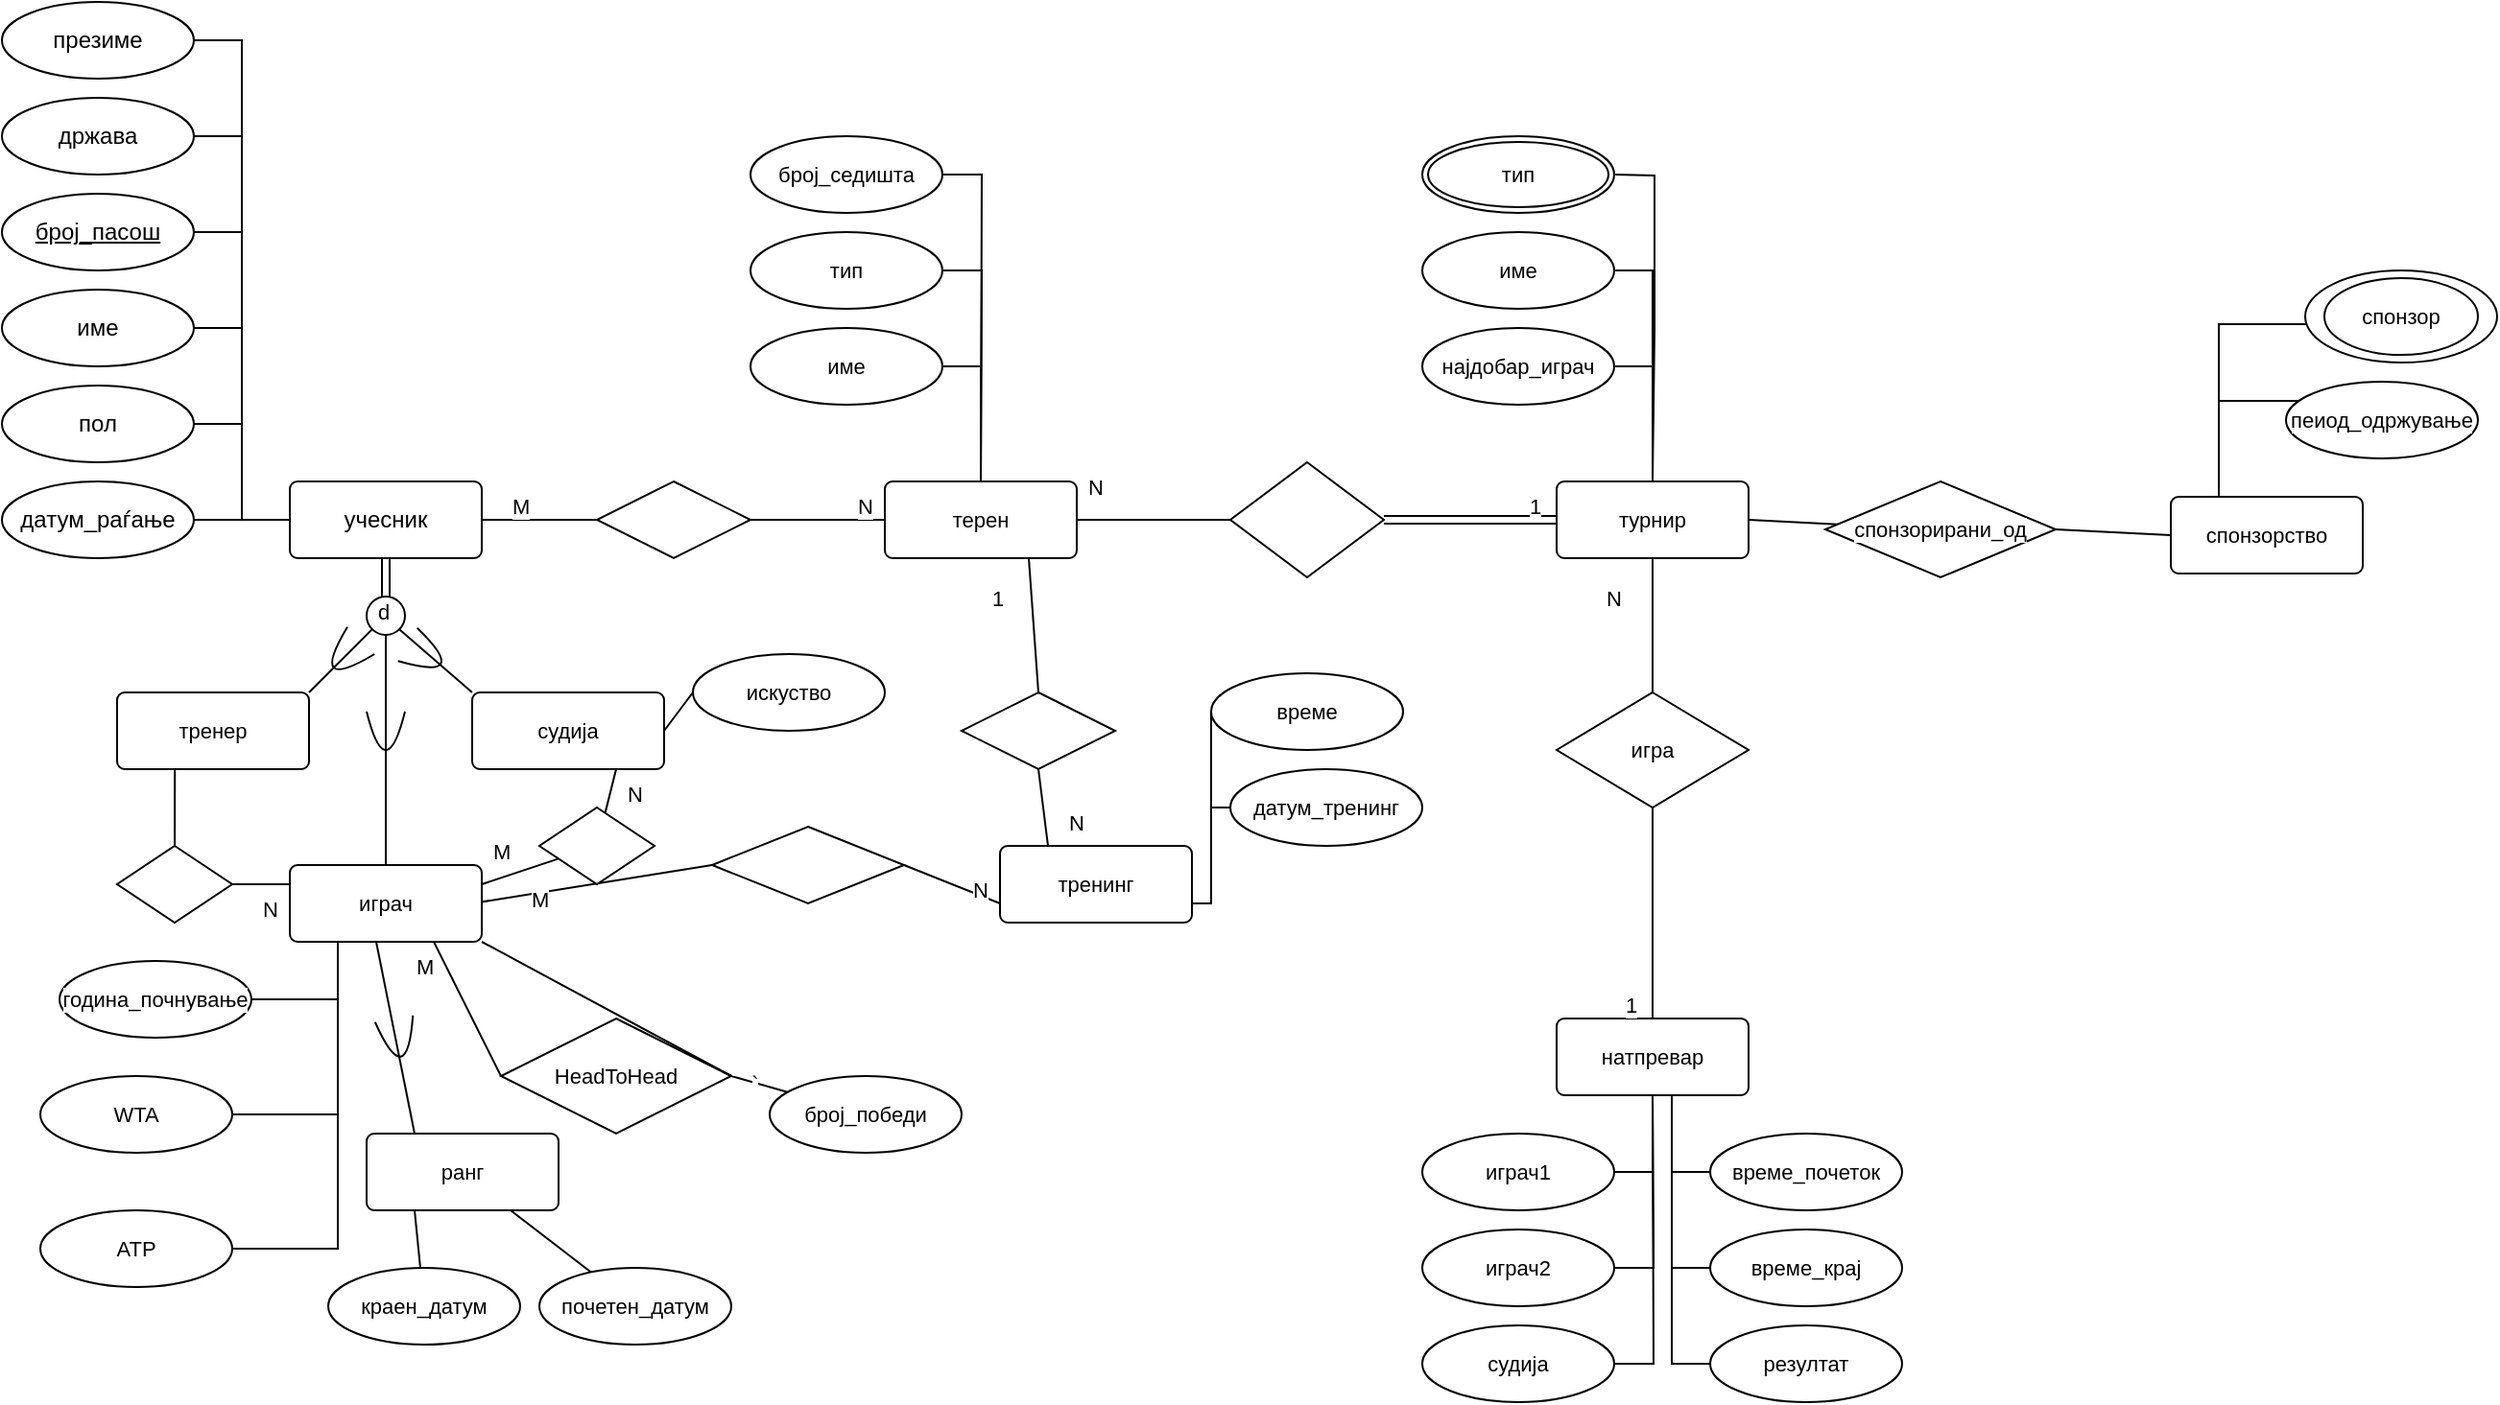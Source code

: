 <mxfile version="24.8.3">
  <diagram name="Page-1" id="fvtzp1mIy2nNZPrrbBfH">
    <mxGraphModel dx="1687" dy="868" grid="1" gridSize="10" guides="1" tooltips="1" connect="1" arrows="1" fold="1" page="1" pageScale="1" pageWidth="850" pageHeight="1100" math="0" shadow="0">
      <root>
        <mxCell id="0" />
        <mxCell id="1" parent="0" />
        <mxCell id="r0w65kHCrZ-hp_Vo5yMv-20" style="edgeStyle=none;shape=link;rounded=0;orthogonalLoop=1;jettySize=auto;html=1;exitX=0.5;exitY=1;exitDx=0;exitDy=0;entryX=0;entryY=0.5;entryDx=0;entryDy=0;strokeColor=default;align=center;verticalAlign=middle;fontFamily=Helvetica;fontSize=11;fontColor=default;labelBackgroundColor=default;endArrow=none;endFill=0;" parent="1" source="r0w65kHCrZ-hp_Vo5yMv-1" target="r0w65kHCrZ-hp_Vo5yMv-17" edge="1">
          <mxGeometry relative="1" as="geometry" />
        </mxCell>
        <mxCell id="r0w65kHCrZ-hp_Vo5yMv-1" value="учесник" style="rounded=1;arcSize=10;whiteSpace=wrap;html=1;align=center;" parent="1" vertex="1">
          <mxGeometry x="330" y="370" width="100" height="40" as="geometry" />
        </mxCell>
        <mxCell id="r0w65kHCrZ-hp_Vo5yMv-11" style="edgeStyle=orthogonalEdgeStyle;shape=connector;rounded=0;orthogonalLoop=1;jettySize=auto;html=1;exitX=1;exitY=0.5;exitDx=0;exitDy=0;entryX=0;entryY=0.5;entryDx=0;entryDy=0;strokeColor=default;align=center;verticalAlign=middle;fontFamily=Helvetica;fontSize=11;fontColor=default;labelBackgroundColor=default;endArrow=none;endFill=0;" parent="1" source="r0w65kHCrZ-hp_Vo5yMv-3" target="r0w65kHCrZ-hp_Vo5yMv-1" edge="1">
          <mxGeometry relative="1" as="geometry" />
        </mxCell>
        <mxCell id="r0w65kHCrZ-hp_Vo5yMv-3" value="име" style="ellipse;whiteSpace=wrap;html=1;align=center;" parent="1" vertex="1">
          <mxGeometry x="180" y="270" width="100" height="40" as="geometry" />
        </mxCell>
        <mxCell id="r0w65kHCrZ-hp_Vo5yMv-14" style="edgeStyle=orthogonalEdgeStyle;shape=connector;rounded=0;orthogonalLoop=1;jettySize=auto;html=1;exitX=1;exitY=0.5;exitDx=0;exitDy=0;entryX=0;entryY=0.5;entryDx=0;entryDy=0;strokeColor=default;align=center;verticalAlign=middle;fontFamily=Helvetica;fontSize=11;fontColor=default;labelBackgroundColor=default;endArrow=none;endFill=0;" parent="1" source="r0w65kHCrZ-hp_Vo5yMv-4" target="r0w65kHCrZ-hp_Vo5yMv-1" edge="1">
          <mxGeometry relative="1" as="geometry" />
        </mxCell>
        <mxCell id="r0w65kHCrZ-hp_Vo5yMv-4" value="презиме&lt;span style=&quot;color: rgba(0, 0, 0, 0); font-family: monospace; font-size: 0px; text-align: start; text-wrap-mode: nowrap;&quot;&gt;%3CmxGraphModel%3E%3Croot%3E%3CmxCell%20id%3D%220%22%2F%3E%3CmxCell%20id%3D%221%22%20parent%3D%220%22%2F%3E%3CmxCell%20id%3D%222%22%20value%3D%22%D0%B8%D0%BC%D0%B5%22%20style%3D%22ellipse%3BwhiteSpace%3Dwrap%3Bhtml%3D1%3Balign%3Dcenter%3B%22%20vertex%3D%221%22%20parent%3D%221%22%3E%3CmxGeometry%20x%3D%22150%22%20y%3D%22250%22%20width%3D%22100%22%20height%3D%2240%22%20as%3D%22geometry%22%2F%3E%3C%2FmxCell%3E%3C%2Froot%3E%3C%2FmxGraphModel%3E&lt;/span&gt;" style="ellipse;whiteSpace=wrap;html=1;align=center;" parent="1" vertex="1">
          <mxGeometry x="180" y="120" width="100" height="40" as="geometry" />
        </mxCell>
        <mxCell id="r0w65kHCrZ-hp_Vo5yMv-10" style="edgeStyle=orthogonalEdgeStyle;rounded=0;orthogonalLoop=1;jettySize=auto;html=1;exitX=1;exitY=0.5;exitDx=0;exitDy=0;entryX=0;entryY=0.5;entryDx=0;entryDy=0;endArrow=none;endFill=0;" parent="1" source="r0w65kHCrZ-hp_Vo5yMv-5" target="r0w65kHCrZ-hp_Vo5yMv-1" edge="1">
          <mxGeometry relative="1" as="geometry" />
        </mxCell>
        <mxCell id="r0w65kHCrZ-hp_Vo5yMv-5" value="пол" style="ellipse;whiteSpace=wrap;html=1;align=center;" parent="1" vertex="1">
          <mxGeometry x="180" y="320" width="100" height="40" as="geometry" />
        </mxCell>
        <mxCell id="r0w65kHCrZ-hp_Vo5yMv-12" style="edgeStyle=orthogonalEdgeStyle;shape=connector;rounded=0;orthogonalLoop=1;jettySize=auto;html=1;exitX=1;exitY=0.5;exitDx=0;exitDy=0;entryX=0;entryY=0.5;entryDx=0;entryDy=0;strokeColor=default;align=center;verticalAlign=middle;fontFamily=Helvetica;fontSize=11;fontColor=default;labelBackgroundColor=default;endArrow=none;endFill=0;" parent="1" source="r0w65kHCrZ-hp_Vo5yMv-6" target="r0w65kHCrZ-hp_Vo5yMv-1" edge="1">
          <mxGeometry relative="1" as="geometry" />
        </mxCell>
        <mxCell id="r0w65kHCrZ-hp_Vo5yMv-6" value="&lt;u&gt;број_пасош&lt;/u&gt;" style="ellipse;whiteSpace=wrap;html=1;align=center;" parent="1" vertex="1">
          <mxGeometry x="180" y="220" width="100" height="40" as="geometry" />
        </mxCell>
        <mxCell id="r0w65kHCrZ-hp_Vo5yMv-13" style="edgeStyle=orthogonalEdgeStyle;shape=connector;rounded=0;orthogonalLoop=1;jettySize=auto;html=1;exitX=1;exitY=0.5;exitDx=0;exitDy=0;entryX=0;entryY=0.5;entryDx=0;entryDy=0;strokeColor=default;align=center;verticalAlign=middle;fontFamily=Helvetica;fontSize=11;fontColor=default;labelBackgroundColor=default;endArrow=none;endFill=0;" parent="1" source="r0w65kHCrZ-hp_Vo5yMv-7" target="r0w65kHCrZ-hp_Vo5yMv-1" edge="1">
          <mxGeometry relative="1" as="geometry" />
        </mxCell>
        <mxCell id="r0w65kHCrZ-hp_Vo5yMv-7" value="држава" style="ellipse;whiteSpace=wrap;html=1;align=center;" parent="1" vertex="1">
          <mxGeometry x="180" y="170" width="100" height="40" as="geometry" />
        </mxCell>
        <mxCell id="r0w65kHCrZ-hp_Vo5yMv-9" style="edgeStyle=orthogonalEdgeStyle;rounded=0;orthogonalLoop=1;jettySize=auto;html=1;exitX=1;exitY=0.5;exitDx=0;exitDy=0;entryX=0;entryY=0.5;entryDx=0;entryDy=0;endArrow=none;endFill=0;" parent="1" source="r0w65kHCrZ-hp_Vo5yMv-8" target="r0w65kHCrZ-hp_Vo5yMv-1" edge="1">
          <mxGeometry relative="1" as="geometry" />
        </mxCell>
        <mxCell id="r0w65kHCrZ-hp_Vo5yMv-8" value="датум_раѓање" style="ellipse;whiteSpace=wrap;html=1;align=center;" parent="1" vertex="1">
          <mxGeometry x="180" y="370" width="100" height="40" as="geometry" />
        </mxCell>
        <mxCell id="r0w65kHCrZ-hp_Vo5yMv-18" style="shape=connector;rounded=0;orthogonalLoop=1;jettySize=auto;html=1;exitX=1;exitY=0;exitDx=0;exitDy=0;entryX=1;entryY=1;entryDx=0;entryDy=0;strokeColor=default;align=center;verticalAlign=middle;fontFamily=Helvetica;fontSize=11;fontColor=default;labelBackgroundColor=default;endArrow=none;endFill=0;" parent="1" source="r0w65kHCrZ-hp_Vo5yMv-15" target="r0w65kHCrZ-hp_Vo5yMv-17" edge="1">
          <mxGeometry relative="1" as="geometry" />
        </mxCell>
        <mxCell id="r0w65kHCrZ-hp_Vo5yMv-15" value="тренер" style="rounded=1;arcSize=10;whiteSpace=wrap;html=1;align=center;fontFamily=Helvetica;fontSize=11;fontColor=default;labelBackgroundColor=default;" parent="1" vertex="1">
          <mxGeometry x="240" y="480" width="100" height="40" as="geometry" />
        </mxCell>
        <mxCell id="r0w65kHCrZ-hp_Vo5yMv-19" style="edgeStyle=none;shape=connector;rounded=0;orthogonalLoop=1;jettySize=auto;html=1;exitX=0;exitY=0;exitDx=0;exitDy=0;entryX=1;entryY=0;entryDx=0;entryDy=0;strokeColor=default;align=center;verticalAlign=middle;fontFamily=Helvetica;fontSize=11;fontColor=default;labelBackgroundColor=default;endArrow=none;endFill=0;" parent="1" source="r0w65kHCrZ-hp_Vo5yMv-16" target="r0w65kHCrZ-hp_Vo5yMv-17" edge="1">
          <mxGeometry relative="1" as="geometry" />
        </mxCell>
        <mxCell id="1Dsk_kUsMpLXRxp4dfUJ-32" style="edgeStyle=none;shape=connector;rounded=0;orthogonalLoop=1;jettySize=auto;html=1;exitX=1;exitY=0.5;exitDx=0;exitDy=0;entryX=0;entryY=0.5;entryDx=0;entryDy=0;strokeColor=default;align=center;verticalAlign=middle;fontFamily=Helvetica;fontSize=11;fontColor=default;labelBackgroundColor=default;endArrow=none;endFill=0;" parent="1" source="r0w65kHCrZ-hp_Vo5yMv-16" target="1Dsk_kUsMpLXRxp4dfUJ-31" edge="1">
          <mxGeometry relative="1" as="geometry" />
        </mxCell>
        <mxCell id="r0w65kHCrZ-hp_Vo5yMv-16" value="судија" style="rounded=1;arcSize=10;whiteSpace=wrap;html=1;align=center;fontFamily=Helvetica;fontSize=11;fontColor=default;labelBackgroundColor=default;" parent="1" vertex="1">
          <mxGeometry x="425" y="480" width="100" height="40" as="geometry" />
        </mxCell>
        <mxCell id="r0w65kHCrZ-hp_Vo5yMv-17" value="" style="ellipse;whiteSpace=wrap;html=1;aspect=fixed;fontFamily=Helvetica;fontSize=11;fontColor=default;labelBackgroundColor=default;direction=south;" parent="1" vertex="1">
          <mxGeometry x="370" y="430" width="20" height="20" as="geometry" />
        </mxCell>
        <mxCell id="r0w65kHCrZ-hp_Vo5yMv-22" value="d" style="text;strokeColor=none;fillColor=none;spacingLeft=4;spacingRight=4;overflow=hidden;rotatable=0;points=[[0,0.5],[1,0.5]];portConstraint=eastwest;fontSize=11;whiteSpace=wrap;html=1;fontFamily=Helvetica;fontColor=default;labelBackgroundColor=default;" parent="1" vertex="1">
          <mxGeometry x="370" y="425" width="40" height="15" as="geometry" />
        </mxCell>
        <mxCell id="r0w65kHCrZ-hp_Vo5yMv-24" style="edgeStyle=none;shape=connector;rounded=0;orthogonalLoop=1;jettySize=auto;html=1;exitX=0.5;exitY=0;exitDx=0;exitDy=0;strokeColor=default;align=center;verticalAlign=middle;fontFamily=Helvetica;fontSize=11;fontColor=default;labelBackgroundColor=default;endArrow=none;endFill=0;entryX=1;entryY=0.5;entryDx=0;entryDy=0;" parent="1" source="r0w65kHCrZ-hp_Vo5yMv-23" target="r0w65kHCrZ-hp_Vo5yMv-17" edge="1">
          <mxGeometry relative="1" as="geometry">
            <mxPoint x="379.966" y="480" as="targetPoint" />
          </mxGeometry>
        </mxCell>
        <mxCell id="1Dsk_kUsMpLXRxp4dfUJ-36" style="edgeStyle=none;shape=connector;rounded=0;orthogonalLoop=1;jettySize=auto;html=1;exitX=0.75;exitY=1;exitDx=0;exitDy=0;entryX=0.25;entryY=0;entryDx=0;entryDy=0;strokeColor=default;align=center;verticalAlign=middle;fontFamily=Helvetica;fontSize=11;fontColor=default;labelBackgroundColor=default;endArrow=none;endFill=0;" parent="1" target="1Dsk_kUsMpLXRxp4dfUJ-35" edge="1">
          <mxGeometry relative="1" as="geometry">
            <mxPoint x="375" y="610" as="sourcePoint" />
            <mxPoint x="395.0" y="700" as="targetPoint" />
          </mxGeometry>
        </mxCell>
        <mxCell id="Wy7H7ClVg2BWD5EIpGxd-31" style="edgeStyle=none;shape=connector;rounded=0;orthogonalLoop=1;jettySize=auto;html=1;exitX=1;exitY=0.5;exitDx=0;exitDy=0;entryX=0;entryY=0.5;entryDx=0;entryDy=0;strokeColor=default;align=center;verticalAlign=middle;fontFamily=Helvetica;fontSize=11;fontColor=default;labelBackgroundColor=default;endArrow=none;endFill=0;" parent="1" target="Wy7H7ClVg2BWD5EIpGxd-30" edge="1">
          <mxGeometry relative="1" as="geometry">
            <mxPoint x="425" y="590" as="sourcePoint" />
            <mxPoint x="545" y="570" as="targetPoint" />
          </mxGeometry>
        </mxCell>
        <mxCell id="r0w65kHCrZ-hp_Vo5yMv-23" value="играч" style="rounded=1;arcSize=10;whiteSpace=wrap;html=1;align=center;fontFamily=Helvetica;fontSize=11;fontColor=default;labelBackgroundColor=default;" parent="1" vertex="1">
          <mxGeometry x="330" y="570" width="100" height="40" as="geometry" />
        </mxCell>
        <mxCell id="1Dsk_kUsMpLXRxp4dfUJ-15" style="edgeStyle=orthogonalEdgeStyle;shape=connector;rounded=0;orthogonalLoop=1;jettySize=auto;html=1;entryX=0.25;entryY=1;entryDx=0;entryDy=0;strokeColor=default;align=center;verticalAlign=middle;fontFamily=Helvetica;fontSize=11;fontColor=default;labelBackgroundColor=default;endArrow=none;endFill=0;" parent="1" source="r0w65kHCrZ-hp_Vo5yMv-25" target="r0w65kHCrZ-hp_Vo5yMv-23" edge="1">
          <mxGeometry relative="1" as="geometry" />
        </mxCell>
        <mxCell id="r0w65kHCrZ-hp_Vo5yMv-25" value="година_почнување" style="ellipse;whiteSpace=wrap;html=1;align=center;fontFamily=Helvetica;fontSize=11;fontColor=default;labelBackgroundColor=default;" parent="1" vertex="1">
          <mxGeometry x="210" y="620" width="100" height="40" as="geometry" />
        </mxCell>
        <mxCell id="r0w65kHCrZ-hp_Vo5yMv-35" value="" style="shape=dataStorage;whiteSpace=wrap;html=1;fixedSize=1;fontFamily=Helvetica;fontSize=11;fontColor=default;labelBackgroundColor=default;rotation=-45;" parent="1" vertex="1">
          <mxGeometry x="350" y="450" width="20" height="20" as="geometry" />
        </mxCell>
        <mxCell id="1Dsk_kUsMpLXRxp4dfUJ-1" value="" style="shape=dataStorage;whiteSpace=wrap;html=1;fixedSize=1;fontFamily=Helvetica;fontSize=11;fontColor=default;labelBackgroundColor=default;rotation=0;direction=north;" parent="1" vertex="1">
          <mxGeometry x="370" y="490" width="20" height="20" as="geometry" />
        </mxCell>
        <mxCell id="1Dsk_kUsMpLXRxp4dfUJ-3" value="" style="shape=dataStorage;whiteSpace=wrap;html=1;fixedSize=1;fontFamily=Helvetica;fontSize=11;fontColor=default;labelBackgroundColor=default;rotation=-150;" parent="1" vertex="1">
          <mxGeometry x="390" y="450" width="20" height="20" as="geometry" />
        </mxCell>
        <mxCell id="1Dsk_kUsMpLXRxp4dfUJ-18" style="edgeStyle=orthogonalEdgeStyle;shape=connector;rounded=0;orthogonalLoop=1;jettySize=auto;html=1;entryX=0.25;entryY=1;entryDx=0;entryDy=0;strokeColor=default;align=center;verticalAlign=middle;fontFamily=Helvetica;fontSize=11;fontColor=default;labelBackgroundColor=default;endArrow=none;endFill=0;" parent="1" source="1Dsk_kUsMpLXRxp4dfUJ-11" target="r0w65kHCrZ-hp_Vo5yMv-23" edge="1">
          <mxGeometry relative="1" as="geometry" />
        </mxCell>
        <mxCell id="1Dsk_kUsMpLXRxp4dfUJ-11" value="WTA" style="ellipse;whiteSpace=wrap;html=1;align=center;fontFamily=Helvetica;fontSize=11;fontColor=default;labelBackgroundColor=default;" parent="1" vertex="1">
          <mxGeometry x="200" y="680" width="100" height="40" as="geometry" />
        </mxCell>
        <mxCell id="1Dsk_kUsMpLXRxp4dfUJ-20" style="edgeStyle=orthogonalEdgeStyle;shape=connector;rounded=0;orthogonalLoop=1;jettySize=auto;html=1;entryX=0.25;entryY=1;entryDx=0;entryDy=0;strokeColor=default;align=center;verticalAlign=middle;fontFamily=Helvetica;fontSize=11;fontColor=default;labelBackgroundColor=default;endArrow=none;endFill=0;" parent="1" source="1Dsk_kUsMpLXRxp4dfUJ-12" target="r0w65kHCrZ-hp_Vo5yMv-23" edge="1">
          <mxGeometry relative="1" as="geometry" />
        </mxCell>
        <mxCell id="1Dsk_kUsMpLXRxp4dfUJ-12" value="ATP" style="ellipse;whiteSpace=wrap;html=1;align=center;fontFamily=Helvetica;fontSize=11;fontColor=default;labelBackgroundColor=default;" parent="1" vertex="1">
          <mxGeometry x="200" y="750" width="100" height="40" as="geometry" />
        </mxCell>
        <mxCell id="1Dsk_kUsMpLXRxp4dfUJ-22" style="shape=connector;rounded=0;orthogonalLoop=1;jettySize=auto;html=1;exitX=1;exitY=0.5;exitDx=0;exitDy=0;entryX=0;entryY=0.25;entryDx=0;entryDy=0;strokeColor=default;align=center;verticalAlign=middle;fontFamily=Helvetica;fontSize=11;fontColor=default;labelBackgroundColor=default;endArrow=none;endFill=0;" parent="1" source="1Dsk_kUsMpLXRxp4dfUJ-21" target="r0w65kHCrZ-hp_Vo5yMv-23" edge="1">
          <mxGeometry relative="1" as="geometry" />
        </mxCell>
        <mxCell id="1Dsk_kUsMpLXRxp4dfUJ-21" value="" style="shape=rhombus;perimeter=rhombusPerimeter;whiteSpace=wrap;html=1;align=center;fontFamily=Helvetica;fontSize=11;fontColor=default;labelBackgroundColor=default;" parent="1" vertex="1">
          <mxGeometry x="240" y="560" width="60" height="40" as="geometry" />
        </mxCell>
        <mxCell id="1Dsk_kUsMpLXRxp4dfUJ-23" style="edgeStyle=none;shape=connector;rounded=0;orthogonalLoop=1;jettySize=auto;html=1;entryX=0.301;entryY=1.004;entryDx=0;entryDy=0;entryPerimeter=0;strokeColor=default;align=center;verticalAlign=middle;fontFamily=Helvetica;fontSize=11;fontColor=default;labelBackgroundColor=default;endArrow=none;endFill=0;" parent="1" source="1Dsk_kUsMpLXRxp4dfUJ-21" target="r0w65kHCrZ-hp_Vo5yMv-15" edge="1">
          <mxGeometry relative="1" as="geometry" />
        </mxCell>
        <mxCell id="1Dsk_kUsMpLXRxp4dfUJ-25" style="edgeStyle=none;shape=connector;rounded=0;orthogonalLoop=1;jettySize=auto;html=1;entryX=1;entryY=0.25;entryDx=0;entryDy=0;strokeColor=default;align=center;verticalAlign=middle;fontFamily=Helvetica;fontSize=11;fontColor=default;labelBackgroundColor=default;endArrow=none;endFill=0;" parent="1" source="1Dsk_kUsMpLXRxp4dfUJ-24" target="r0w65kHCrZ-hp_Vo5yMv-23" edge="1">
          <mxGeometry relative="1" as="geometry" />
        </mxCell>
        <mxCell id="1Dsk_kUsMpLXRxp4dfUJ-26" style="edgeStyle=none;shape=connector;rounded=0;orthogonalLoop=1;jettySize=auto;html=1;entryX=0.75;entryY=1;entryDx=0;entryDy=0;strokeColor=default;align=center;verticalAlign=middle;fontFamily=Helvetica;fontSize=11;fontColor=default;labelBackgroundColor=default;endArrow=none;endFill=0;" parent="1" source="1Dsk_kUsMpLXRxp4dfUJ-24" target="r0w65kHCrZ-hp_Vo5yMv-16" edge="1">
          <mxGeometry relative="1" as="geometry" />
        </mxCell>
        <mxCell id="1Dsk_kUsMpLXRxp4dfUJ-24" value="" style="shape=rhombus;perimeter=rhombusPerimeter;whiteSpace=wrap;html=1;align=center;fontFamily=Helvetica;fontSize=11;fontColor=default;labelBackgroundColor=default;" parent="1" vertex="1">
          <mxGeometry x="460" y="540" width="60" height="40" as="geometry" />
        </mxCell>
        <mxCell id="1Dsk_kUsMpLXRxp4dfUJ-28" value="N" style="text;strokeColor=none;fillColor=none;spacingLeft=4;spacingRight=4;overflow=hidden;rotatable=0;points=[[0,0.5],[1,0.5]];portConstraint=eastwest;fontSize=11;whiteSpace=wrap;html=1;fontFamily=Helvetica;fontColor=default;labelBackgroundColor=default;" parent="1" vertex="1">
          <mxGeometry x="500" y="520" width="40" height="30" as="geometry" />
        </mxCell>
        <mxCell id="1Dsk_kUsMpLXRxp4dfUJ-29" value="М" style="text;strokeColor=none;fillColor=none;spacingLeft=4;spacingRight=4;overflow=hidden;rotatable=0;points=[[0,0.5],[1,0.5]];portConstraint=eastwest;fontSize=11;whiteSpace=wrap;html=1;fontFamily=Helvetica;fontColor=default;labelBackgroundColor=default;" parent="1" vertex="1">
          <mxGeometry x="430" y="550" width="40" height="30" as="geometry" />
        </mxCell>
        <mxCell id="1Dsk_kUsMpLXRxp4dfUJ-30" value="N" style="text;strokeColor=none;fillColor=none;spacingLeft=4;spacingRight=4;overflow=hidden;rotatable=0;points=[[0,0.5],[1,0.5]];portConstraint=eastwest;fontSize=11;whiteSpace=wrap;html=1;fontFamily=Helvetica;fontColor=default;labelBackgroundColor=default;" parent="1" vertex="1">
          <mxGeometry x="310" y="580" width="40" height="30" as="geometry" />
        </mxCell>
        <mxCell id="1Dsk_kUsMpLXRxp4dfUJ-31" value="искуство" style="ellipse;whiteSpace=wrap;html=1;align=center;fontFamily=Helvetica;fontSize=11;fontColor=default;labelBackgroundColor=default;" parent="1" vertex="1">
          <mxGeometry x="540" y="460" width="100" height="40" as="geometry" />
        </mxCell>
        <mxCell id="1Dsk_kUsMpLXRxp4dfUJ-35" value="ранг" style="rounded=1;arcSize=10;whiteSpace=wrap;html=1;align=center;fontFamily=Helvetica;fontSize=11;fontColor=default;labelBackgroundColor=default;" parent="1" vertex="1">
          <mxGeometry x="370" y="710" width="100" height="40" as="geometry" />
        </mxCell>
        <mxCell id="1Dsk_kUsMpLXRxp4dfUJ-37" value="" style="shape=dataStorage;whiteSpace=wrap;html=1;fixedSize=1;fontFamily=Helvetica;fontSize=11;fontColor=default;labelBackgroundColor=default;rotation=260;" parent="1" vertex="1">
          <mxGeometry x="376" y="650" width="20" height="20" as="geometry" />
        </mxCell>
        <mxCell id="1Dsk_kUsMpLXRxp4dfUJ-42" style="edgeStyle=none;shape=connector;rounded=0;orthogonalLoop=1;jettySize=auto;html=1;entryX=0.75;entryY=1;entryDx=0;entryDy=0;strokeColor=default;align=center;verticalAlign=middle;fontFamily=Helvetica;fontSize=11;fontColor=default;labelBackgroundColor=default;endArrow=none;endFill=0;" parent="1" source="1Dsk_kUsMpLXRxp4dfUJ-39" target="1Dsk_kUsMpLXRxp4dfUJ-35" edge="1">
          <mxGeometry relative="1" as="geometry" />
        </mxCell>
        <mxCell id="1Dsk_kUsMpLXRxp4dfUJ-39" value="почетен_датум" style="ellipse;whiteSpace=wrap;html=1;align=center;fontFamily=Helvetica;fontSize=11;fontColor=default;labelBackgroundColor=default;" parent="1" vertex="1">
          <mxGeometry x="460" y="780" width="100" height="40" as="geometry" />
        </mxCell>
        <mxCell id="1Dsk_kUsMpLXRxp4dfUJ-41" style="edgeStyle=none;shape=connector;rounded=0;orthogonalLoop=1;jettySize=auto;html=1;entryX=0.25;entryY=1;entryDx=0;entryDy=0;strokeColor=default;align=center;verticalAlign=middle;fontFamily=Helvetica;fontSize=11;fontColor=default;labelBackgroundColor=default;endArrow=none;endFill=0;" parent="1" source="1Dsk_kUsMpLXRxp4dfUJ-40" target="1Dsk_kUsMpLXRxp4dfUJ-35" edge="1">
          <mxGeometry relative="1" as="geometry" />
        </mxCell>
        <mxCell id="1Dsk_kUsMpLXRxp4dfUJ-40" value="краен_датум" style="ellipse;whiteSpace=wrap;html=1;align=center;fontFamily=Helvetica;fontSize=11;fontColor=default;labelBackgroundColor=default;" parent="1" vertex="1">
          <mxGeometry x="350" y="780" width="100" height="40" as="geometry" />
        </mxCell>
        <mxCell id="1Dsk_kUsMpLXRxp4dfUJ-43" value="турнир" style="rounded=1;arcSize=10;whiteSpace=wrap;html=1;align=center;fontFamily=Helvetica;fontSize=11;fontColor=default;labelBackgroundColor=default;direction=west;" parent="1" vertex="1">
          <mxGeometry x="990" y="370" width="100" height="40" as="geometry" />
        </mxCell>
        <mxCell id="Wy7H7ClVg2BWD5EIpGxd-15" style="edgeStyle=orthogonalEdgeStyle;shape=connector;rounded=0;orthogonalLoop=1;jettySize=auto;html=1;entryX=0.5;entryY=1;entryDx=0;entryDy=0;strokeColor=default;align=center;verticalAlign=middle;fontFamily=Helvetica;fontSize=11;fontColor=default;labelBackgroundColor=default;endArrow=none;endFill=0;" parent="1" source="1Dsk_kUsMpLXRxp4dfUJ-44" target="1Dsk_kUsMpLXRxp4dfUJ-43" edge="1">
          <mxGeometry relative="1" as="geometry">
            <Array as="points">
              <mxPoint x="1040" y="260" />
            </Array>
          </mxGeometry>
        </mxCell>
        <mxCell id="1Dsk_kUsMpLXRxp4dfUJ-44" value="име" style="ellipse;whiteSpace=wrap;html=1;align=center;fontFamily=Helvetica;fontSize=11;fontColor=default;labelBackgroundColor=default;" parent="1" vertex="1">
          <mxGeometry x="920" y="240" width="100" height="40" as="geometry" />
        </mxCell>
        <mxCell id="1Dsk_kUsMpLXRxp4dfUJ-65" style="edgeStyle=orthogonalEdgeStyle;shape=connector;rounded=0;orthogonalLoop=1;jettySize=auto;html=1;strokeColor=default;align=center;verticalAlign=middle;fontFamily=Helvetica;fontSize=11;fontColor=default;labelBackgroundColor=default;endArrow=none;endFill=0;" parent="1" edge="1">
          <mxGeometry relative="1" as="geometry">
            <mxPoint x="1040" y="370" as="targetPoint" />
            <mxPoint x="1020" y="210" as="sourcePoint" />
          </mxGeometry>
        </mxCell>
        <mxCell id="Wy7H7ClVg2BWD5EIpGxd-14" style="edgeStyle=orthogonalEdgeStyle;shape=connector;rounded=0;orthogonalLoop=1;jettySize=auto;html=1;entryX=0.5;entryY=1;entryDx=0;entryDy=0;strokeColor=default;align=center;verticalAlign=middle;fontFamily=Helvetica;fontSize=11;fontColor=default;labelBackgroundColor=default;endArrow=none;endFill=0;" parent="1" source="1Dsk_kUsMpLXRxp4dfUJ-46" target="1Dsk_kUsMpLXRxp4dfUJ-43" edge="1">
          <mxGeometry relative="1" as="geometry">
            <Array as="points">
              <mxPoint x="1040" y="310" />
            </Array>
          </mxGeometry>
        </mxCell>
        <mxCell id="1Dsk_kUsMpLXRxp4dfUJ-46" value="најдобар_играч" style="ellipse;whiteSpace=wrap;html=1;align=center;fontFamily=Helvetica;fontSize=11;fontColor=default;labelBackgroundColor=default;" parent="1" vertex="1">
          <mxGeometry x="920" y="290" width="100" height="40" as="geometry" />
        </mxCell>
        <mxCell id="Wy7H7ClVg2BWD5EIpGxd-36" style="edgeStyle=none;shape=connector;rounded=0;orthogonalLoop=1;jettySize=auto;html=1;exitX=0.75;exitY=1;exitDx=0;exitDy=0;entryX=0.5;entryY=0;entryDx=0;entryDy=0;strokeColor=default;align=center;verticalAlign=middle;fontFamily=Helvetica;fontSize=11;fontColor=default;labelBackgroundColor=default;endArrow=none;endFill=0;" parent="1" source="1Dsk_kUsMpLXRxp4dfUJ-50" target="Wy7H7ClVg2BWD5EIpGxd-35" edge="1">
          <mxGeometry relative="1" as="geometry" />
        </mxCell>
        <mxCell id="1Dsk_kUsMpLXRxp4dfUJ-50" value="терен" style="rounded=1;arcSize=10;whiteSpace=wrap;html=1;align=center;fontFamily=Helvetica;fontSize=11;fontColor=default;labelBackgroundColor=default;" parent="1" vertex="1">
          <mxGeometry x="640" y="370" width="100" height="40" as="geometry" />
        </mxCell>
        <mxCell id="1Dsk_kUsMpLXRxp4dfUJ-55" style="edgeStyle=orthogonalEdgeStyle;shape=connector;rounded=0;orthogonalLoop=1;jettySize=auto;html=1;exitX=1;exitY=0.5;exitDx=0;exitDy=0;entryX=0.5;entryY=0;entryDx=0;entryDy=0;strokeColor=default;align=center;verticalAlign=middle;fontFamily=Helvetica;fontSize=11;fontColor=default;labelBackgroundColor=default;endArrow=none;endFill=0;" parent="1" source="1Dsk_kUsMpLXRxp4dfUJ-51" target="1Dsk_kUsMpLXRxp4dfUJ-50" edge="1">
          <mxGeometry relative="1" as="geometry" />
        </mxCell>
        <mxCell id="1Dsk_kUsMpLXRxp4dfUJ-51" value="име" style="ellipse;whiteSpace=wrap;html=1;align=center;fontFamily=Helvetica;fontSize=11;fontColor=default;labelBackgroundColor=default;" parent="1" vertex="1">
          <mxGeometry x="570" y="290" width="100" height="40" as="geometry" />
        </mxCell>
        <mxCell id="1Dsk_kUsMpLXRxp4dfUJ-56" style="edgeStyle=orthogonalEdgeStyle;shape=connector;rounded=0;orthogonalLoop=1;jettySize=auto;html=1;exitX=1;exitY=0.5;exitDx=0;exitDy=0;strokeColor=default;align=center;verticalAlign=middle;fontFamily=Helvetica;fontSize=11;fontColor=default;labelBackgroundColor=default;endArrow=none;endFill=0;" parent="1" source="1Dsk_kUsMpLXRxp4dfUJ-52" edge="1">
          <mxGeometry relative="1" as="geometry">
            <mxPoint x="690" y="370" as="targetPoint" />
          </mxGeometry>
        </mxCell>
        <mxCell id="1Dsk_kUsMpLXRxp4dfUJ-52" value="тип" style="ellipse;whiteSpace=wrap;html=1;align=center;fontFamily=Helvetica;fontSize=11;fontColor=default;labelBackgroundColor=default;" parent="1" vertex="1">
          <mxGeometry x="570" y="240" width="100" height="40" as="geometry" />
        </mxCell>
        <mxCell id="1Dsk_kUsMpLXRxp4dfUJ-57" style="edgeStyle=orthogonalEdgeStyle;shape=connector;rounded=0;orthogonalLoop=1;jettySize=auto;html=1;exitX=1;exitY=0.5;exitDx=0;exitDy=0;strokeColor=default;align=center;verticalAlign=middle;fontFamily=Helvetica;fontSize=11;fontColor=default;labelBackgroundColor=default;endArrow=none;endFill=0;" parent="1" source="1Dsk_kUsMpLXRxp4dfUJ-53" edge="1">
          <mxGeometry relative="1" as="geometry">
            <mxPoint x="690" y="370" as="targetPoint" />
          </mxGeometry>
        </mxCell>
        <mxCell id="1Dsk_kUsMpLXRxp4dfUJ-53" value="број_седишта" style="ellipse;whiteSpace=wrap;html=1;align=center;fontFamily=Helvetica;fontSize=11;fontColor=default;labelBackgroundColor=default;" parent="1" vertex="1">
          <mxGeometry x="570" y="190" width="100" height="40" as="geometry" />
        </mxCell>
        <mxCell id="1Dsk_kUsMpLXRxp4dfUJ-67" style="edgeStyle=orthogonalEdgeStyle;shape=link;rounded=0;orthogonalLoop=1;jettySize=auto;html=1;exitX=1;exitY=0.5;exitDx=0;exitDy=0;entryX=1;entryY=0.5;entryDx=0;entryDy=0;strokeColor=default;align=center;verticalAlign=middle;fontFamily=Helvetica;fontSize=11;fontColor=default;labelBackgroundColor=default;endArrow=none;endFill=0;" parent="1" source="1Dsk_kUsMpLXRxp4dfUJ-66" target="1Dsk_kUsMpLXRxp4dfUJ-43" edge="1">
          <mxGeometry relative="1" as="geometry" />
        </mxCell>
        <mxCell id="1Dsk_kUsMpLXRxp4dfUJ-68" style="edgeStyle=orthogonalEdgeStyle;shape=connector;rounded=0;orthogonalLoop=1;jettySize=auto;html=1;exitX=0;exitY=0.5;exitDx=0;exitDy=0;entryX=1;entryY=0.5;entryDx=0;entryDy=0;strokeColor=default;align=center;verticalAlign=middle;fontFamily=Helvetica;fontSize=11;fontColor=default;labelBackgroundColor=default;endArrow=none;endFill=0;" parent="1" source="1Dsk_kUsMpLXRxp4dfUJ-66" target="1Dsk_kUsMpLXRxp4dfUJ-50" edge="1">
          <mxGeometry relative="1" as="geometry" />
        </mxCell>
        <mxCell id="1Dsk_kUsMpLXRxp4dfUJ-66" value="" style="shape=rhombus;perimeter=rhombusPerimeter;whiteSpace=wrap;html=1;align=center;fontFamily=Helvetica;fontSize=11;fontColor=default;labelBackgroundColor=default;" parent="1" vertex="1">
          <mxGeometry x="820" y="360" width="80" height="60" as="geometry" />
        </mxCell>
        <mxCell id="1Dsk_kUsMpLXRxp4dfUJ-69" value="1" style="text;strokeColor=none;fillColor=none;spacingLeft=4;spacingRight=4;overflow=hidden;rotatable=0;points=[[0,0.5],[1,0.5]];portConstraint=eastwest;fontSize=11;whiteSpace=wrap;html=1;fontFamily=Helvetica;fontColor=default;labelBackgroundColor=default;" parent="1" vertex="1">
          <mxGeometry x="970" y="370" width="40" height="30" as="geometry" />
        </mxCell>
        <mxCell id="1Dsk_kUsMpLXRxp4dfUJ-70" value="N" style="text;strokeColor=none;fillColor=none;spacingLeft=4;spacingRight=4;overflow=hidden;rotatable=0;points=[[0,0.5],[1,0.5]];portConstraint=eastwest;fontSize=11;whiteSpace=wrap;html=1;fontFamily=Helvetica;fontColor=default;labelBackgroundColor=default;" parent="1" vertex="1">
          <mxGeometry x="740" y="360" width="40" height="30" as="geometry" />
        </mxCell>
        <mxCell id="1Dsk_kUsMpLXRxp4dfUJ-71" value="натпревар" style="rounded=1;arcSize=10;whiteSpace=wrap;html=1;align=center;fontFamily=Helvetica;fontSize=11;fontColor=default;labelBackgroundColor=default;" parent="1" vertex="1">
          <mxGeometry x="990" y="650" width="100" height="40" as="geometry" />
        </mxCell>
        <mxCell id="1Dsk_kUsMpLXRxp4dfUJ-81" style="edgeStyle=orthogonalEdgeStyle;shape=connector;rounded=0;orthogonalLoop=1;jettySize=auto;html=1;exitX=1;exitY=0.5;exitDx=0;exitDy=0;entryX=0.5;entryY=1;entryDx=0;entryDy=0;strokeColor=default;align=center;verticalAlign=middle;fontFamily=Helvetica;fontSize=11;fontColor=default;labelBackgroundColor=default;endArrow=none;endFill=0;" parent="1" source="1Dsk_kUsMpLXRxp4dfUJ-72" target="1Dsk_kUsMpLXRxp4dfUJ-71" edge="1">
          <mxGeometry relative="1" as="geometry" />
        </mxCell>
        <mxCell id="1Dsk_kUsMpLXRxp4dfUJ-72" value="играч1" style="ellipse;whiteSpace=wrap;html=1;align=center;fontFamily=Helvetica;fontSize=11;fontColor=default;labelBackgroundColor=default;" parent="1" vertex="1">
          <mxGeometry x="920" y="710" width="100" height="40" as="geometry" />
        </mxCell>
        <mxCell id="1Dsk_kUsMpLXRxp4dfUJ-82" style="edgeStyle=orthogonalEdgeStyle;shape=connector;rounded=0;orthogonalLoop=1;jettySize=auto;html=1;strokeColor=default;align=center;verticalAlign=middle;fontFamily=Helvetica;fontSize=11;fontColor=default;labelBackgroundColor=default;endArrow=none;endFill=0;" parent="1" source="1Dsk_kUsMpLXRxp4dfUJ-74" edge="1">
          <mxGeometry relative="1" as="geometry">
            <mxPoint x="1040" y="690" as="targetPoint" />
          </mxGeometry>
        </mxCell>
        <mxCell id="1Dsk_kUsMpLXRxp4dfUJ-74" value="играч2" style="ellipse;whiteSpace=wrap;html=1;align=center;fontFamily=Helvetica;fontSize=11;fontColor=default;labelBackgroundColor=default;" parent="1" vertex="1">
          <mxGeometry x="920" y="760" width="100" height="40" as="geometry" />
        </mxCell>
        <mxCell id="1Dsk_kUsMpLXRxp4dfUJ-83" style="edgeStyle=orthogonalEdgeStyle;shape=connector;rounded=0;orthogonalLoop=1;jettySize=auto;html=1;strokeColor=default;align=center;verticalAlign=middle;fontFamily=Helvetica;fontSize=11;fontColor=default;labelBackgroundColor=default;endArrow=none;endFill=0;" parent="1" source="1Dsk_kUsMpLXRxp4dfUJ-75" edge="1">
          <mxGeometry relative="1" as="geometry">
            <mxPoint x="1040" y="690" as="targetPoint" />
          </mxGeometry>
        </mxCell>
        <mxCell id="1Dsk_kUsMpLXRxp4dfUJ-75" value="судија" style="ellipse;whiteSpace=wrap;html=1;align=center;fontFamily=Helvetica;fontSize=11;fontColor=default;labelBackgroundColor=default;" parent="1" vertex="1">
          <mxGeometry x="920" y="810" width="100" height="40" as="geometry" />
        </mxCell>
        <mxCell id="1Dsk_kUsMpLXRxp4dfUJ-80" style="edgeStyle=orthogonalEdgeStyle;shape=connector;rounded=0;orthogonalLoop=1;jettySize=auto;html=1;strokeColor=default;align=center;verticalAlign=middle;fontFamily=Helvetica;fontSize=11;fontColor=default;labelBackgroundColor=default;endArrow=none;endFill=0;" parent="1" source="1Dsk_kUsMpLXRxp4dfUJ-76" edge="1">
          <mxGeometry relative="1" as="geometry">
            <mxPoint x="1050" y="700" as="targetPoint" />
          </mxGeometry>
        </mxCell>
        <mxCell id="1Dsk_kUsMpLXRxp4dfUJ-76" value="време_почеток" style="ellipse;whiteSpace=wrap;html=1;align=center;fontFamily=Helvetica;fontSize=11;fontColor=default;labelBackgroundColor=default;" parent="1" vertex="1">
          <mxGeometry x="1070" y="710" width="100" height="40" as="geometry" />
        </mxCell>
        <mxCell id="1Dsk_kUsMpLXRxp4dfUJ-84" style="edgeStyle=orthogonalEdgeStyle;shape=connector;rounded=0;orthogonalLoop=1;jettySize=auto;html=1;strokeColor=default;align=center;verticalAlign=middle;fontFamily=Helvetica;fontSize=11;fontColor=default;labelBackgroundColor=default;endArrow=none;endFill=0;" parent="1" source="1Dsk_kUsMpLXRxp4dfUJ-77" edge="1">
          <mxGeometry relative="1" as="geometry">
            <mxPoint x="1050" y="690" as="targetPoint" />
          </mxGeometry>
        </mxCell>
        <mxCell id="1Dsk_kUsMpLXRxp4dfUJ-77" value="време_крај" style="ellipse;whiteSpace=wrap;html=1;align=center;fontFamily=Helvetica;fontSize=11;fontColor=default;labelBackgroundColor=default;" parent="1" vertex="1">
          <mxGeometry x="1070" y="760" width="100" height="40" as="geometry" />
        </mxCell>
        <mxCell id="1Dsk_kUsMpLXRxp4dfUJ-85" style="edgeStyle=orthogonalEdgeStyle;shape=connector;rounded=0;orthogonalLoop=1;jettySize=auto;html=1;strokeColor=default;align=center;verticalAlign=middle;fontFamily=Helvetica;fontSize=11;fontColor=default;labelBackgroundColor=default;endArrow=none;endFill=0;" parent="1" source="1Dsk_kUsMpLXRxp4dfUJ-78" edge="1">
          <mxGeometry relative="1" as="geometry">
            <mxPoint x="1050" y="690" as="targetPoint" />
          </mxGeometry>
        </mxCell>
        <mxCell id="1Dsk_kUsMpLXRxp4dfUJ-78" value="резултат" style="ellipse;whiteSpace=wrap;html=1;align=center;fontFamily=Helvetica;fontSize=11;fontColor=default;labelBackgroundColor=default;" parent="1" vertex="1">
          <mxGeometry x="1070" y="810" width="100" height="40" as="geometry" />
        </mxCell>
        <mxCell id="1Dsk_kUsMpLXRxp4dfUJ-90" style="edgeStyle=none;shape=connector;rounded=0;orthogonalLoop=1;jettySize=auto;html=1;exitX=0.5;exitY=0;exitDx=0;exitDy=0;entryX=0.5;entryY=0;entryDx=0;entryDy=0;strokeColor=default;align=center;verticalAlign=middle;fontFamily=Helvetica;fontSize=11;fontColor=default;labelBackgroundColor=default;endArrow=none;endFill=0;" parent="1" source="1Dsk_kUsMpLXRxp4dfUJ-89" target="1Dsk_kUsMpLXRxp4dfUJ-43" edge="1">
          <mxGeometry relative="1" as="geometry" />
        </mxCell>
        <mxCell id="1Dsk_kUsMpLXRxp4dfUJ-92" style="edgeStyle=none;shape=connector;rounded=0;orthogonalLoop=1;jettySize=auto;html=1;exitX=0.5;exitY=1;exitDx=0;exitDy=0;entryX=0.5;entryY=0;entryDx=0;entryDy=0;strokeColor=default;align=center;verticalAlign=middle;fontFamily=Helvetica;fontSize=11;fontColor=default;labelBackgroundColor=default;endArrow=none;endFill=0;" parent="1" source="1Dsk_kUsMpLXRxp4dfUJ-89" target="1Dsk_kUsMpLXRxp4dfUJ-71" edge="1">
          <mxGeometry relative="1" as="geometry">
            <mxPoint x="1040" y="610" as="sourcePoint" />
          </mxGeometry>
        </mxCell>
        <mxCell id="1Dsk_kUsMpLXRxp4dfUJ-89" value="игра" style="shape=rhombus;perimeter=rhombusPerimeter;whiteSpace=wrap;html=1;align=center;fontFamily=Helvetica;fontSize=11;fontColor=default;labelBackgroundColor=default;" parent="1" vertex="1">
          <mxGeometry x="990" y="480" width="100" height="60" as="geometry" />
        </mxCell>
        <mxCell id="1Dsk_kUsMpLXRxp4dfUJ-93" value="1" style="text;strokeColor=none;fillColor=none;spacingLeft=4;spacingRight=4;overflow=hidden;rotatable=0;points=[[0,0.5],[1,0.5]];portConstraint=eastwest;fontSize=11;whiteSpace=wrap;html=1;fontFamily=Helvetica;fontColor=default;labelBackgroundColor=default;" parent="1" vertex="1">
          <mxGeometry x="1020" y="630" width="40" height="30" as="geometry" />
        </mxCell>
        <mxCell id="1Dsk_kUsMpLXRxp4dfUJ-94" value="N" style="text;strokeColor=none;fillColor=none;spacingLeft=4;spacingRight=4;overflow=hidden;rotatable=0;points=[[0,0.5],[1,0.5]];portConstraint=eastwest;fontSize=11;whiteSpace=wrap;html=1;fontFamily=Helvetica;fontColor=default;labelBackgroundColor=default;" parent="1" vertex="1">
          <mxGeometry x="1010" y="418" width="40" height="30" as="geometry" />
        </mxCell>
        <mxCell id="Wy7H7ClVg2BWD5EIpGxd-2" style="rounded=0;orthogonalLoop=1;jettySize=auto;html=1;endArrow=none;endFill=0;" parent="1" source="Wy7H7ClVg2BWD5EIpGxd-1" target="1Dsk_kUsMpLXRxp4dfUJ-50" edge="1">
          <mxGeometry relative="1" as="geometry" />
        </mxCell>
        <mxCell id="Wy7H7ClVg2BWD5EIpGxd-3" style="rounded=0;orthogonalLoop=1;jettySize=auto;html=1;endArrow=none;endFill=0;" parent="1" source="Wy7H7ClVg2BWD5EIpGxd-1" target="r0w65kHCrZ-hp_Vo5yMv-1" edge="1">
          <mxGeometry relative="1" as="geometry" />
        </mxCell>
        <mxCell id="Wy7H7ClVg2BWD5EIpGxd-1" value="" style="shape=rhombus;perimeter=rhombusPerimeter;whiteSpace=wrap;html=1;align=center;" parent="1" vertex="1">
          <mxGeometry x="490" y="370" width="80" height="40" as="geometry" />
        </mxCell>
        <mxCell id="Wy7H7ClVg2BWD5EIpGxd-4" value="N" style="text;strokeColor=none;fillColor=none;spacingLeft=4;spacingRight=4;overflow=hidden;rotatable=0;points=[[0,0.5],[1,0.5]];portConstraint=eastwest;fontSize=11;whiteSpace=wrap;html=1;fontFamily=Helvetica;fontColor=default;labelBackgroundColor=default;" parent="1" vertex="1">
          <mxGeometry x="620" y="370" width="40" height="30" as="geometry" />
        </mxCell>
        <mxCell id="Wy7H7ClVg2BWD5EIpGxd-5" value="M" style="text;strokeColor=none;fillColor=none;spacingLeft=4;spacingRight=4;overflow=hidden;rotatable=0;points=[[0,0.5],[1,0.5]];portConstraint=eastwest;fontSize=11;whiteSpace=wrap;html=1;fontFamily=Helvetica;fontColor=default;labelBackgroundColor=default;" parent="1" vertex="1">
          <mxGeometry x="440" y="370" width="40" height="30" as="geometry" />
        </mxCell>
        <mxCell id="Wy7H7ClVg2BWD5EIpGxd-6" value="тип" style="ellipse;shape=doubleEllipse;margin=3;whiteSpace=wrap;html=1;align=center;fontFamily=Helvetica;fontSize=11;fontColor=default;labelBackgroundColor=default;" parent="1" vertex="1">
          <mxGeometry x="920" y="190" width="100" height="40" as="geometry" />
        </mxCell>
        <mxCell id="Wy7H7ClVg2BWD5EIpGxd-18" style="edgeStyle=none;shape=connector;rounded=0;orthogonalLoop=1;jettySize=auto;html=1;entryX=0.75;entryY=1;entryDx=0;entryDy=0;strokeColor=default;align=center;verticalAlign=middle;fontFamily=Helvetica;fontSize=11;fontColor=default;labelBackgroundColor=default;endArrow=none;endFill=0;exitX=0;exitY=0.5;exitDx=0;exitDy=0;" parent="1" source="Wy7H7ClVg2BWD5EIpGxd-17" target="r0w65kHCrZ-hp_Vo5yMv-23" edge="1">
          <mxGeometry relative="1" as="geometry" />
        </mxCell>
        <mxCell id="Wy7H7ClVg2BWD5EIpGxd-19" style="edgeStyle=none;shape=connector;rounded=0;orthogonalLoop=1;jettySize=auto;html=1;exitX=1;exitY=0.5;exitDx=0;exitDy=0;entryX=1;entryY=1;entryDx=0;entryDy=0;strokeColor=default;align=center;verticalAlign=middle;fontFamily=Helvetica;fontSize=11;fontColor=default;labelBackgroundColor=default;endArrow=none;endFill=0;" parent="1" source="Wy7H7ClVg2BWD5EIpGxd-17" target="r0w65kHCrZ-hp_Vo5yMv-23" edge="1">
          <mxGeometry relative="1" as="geometry" />
        </mxCell>
        <mxCell id="Wy7H7ClVg2BWD5EIpGxd-17" value="HeadToHead" style="shape=rhombus;perimeter=rhombusPerimeter;whiteSpace=wrap;html=1;align=center;fontFamily=Helvetica;fontSize=11;fontColor=default;labelBackgroundColor=default;" parent="1" vertex="1">
          <mxGeometry x="440" y="650" width="120" height="60" as="geometry" />
        </mxCell>
        <mxCell id="Wy7H7ClVg2BWD5EIpGxd-20" value="број_победи" style="ellipse;whiteSpace=wrap;html=1;align=center;fontFamily=Helvetica;fontSize=11;fontColor=default;labelBackgroundColor=default;" parent="1" vertex="1">
          <mxGeometry x="580" y="680" width="100" height="40" as="geometry" />
        </mxCell>
        <mxCell id="Wy7H7ClVg2BWD5EIpGxd-21" value="`" style="edgeStyle=none;shape=connector;rounded=0;orthogonalLoop=1;jettySize=auto;html=1;entryX=0.966;entryY=0.465;entryDx=0;entryDy=0;entryPerimeter=0;strokeColor=default;align=center;verticalAlign=middle;fontFamily=Helvetica;fontSize=11;fontColor=default;labelBackgroundColor=default;endArrow=none;endFill=0;" parent="1" source="Wy7H7ClVg2BWD5EIpGxd-20" target="Wy7H7ClVg2BWD5EIpGxd-17" edge="1">
          <mxGeometry relative="1" as="geometry">
            <Array as="points">
              <mxPoint x="560" y="680" />
            </Array>
          </mxGeometry>
        </mxCell>
        <mxCell id="Wy7H7ClVg2BWD5EIpGxd-23" value="М" style="text;strokeColor=none;fillColor=none;spacingLeft=4;spacingRight=4;overflow=hidden;rotatable=0;points=[[0,0.5],[1,0.5]];portConstraint=eastwest;fontSize=11;whiteSpace=wrap;html=1;fontFamily=Helvetica;fontColor=default;labelBackgroundColor=default;" parent="1" vertex="1">
          <mxGeometry x="390" y="610" width="40" height="30" as="geometry" />
        </mxCell>
        <mxCell id="Wy7H7ClVg2BWD5EIpGxd-24" value="тренинг" style="rounded=1;arcSize=10;whiteSpace=wrap;html=1;align=center;fontFamily=Helvetica;fontSize=11;fontColor=default;labelBackgroundColor=default;" parent="1" vertex="1">
          <mxGeometry x="700" y="560" width="100" height="40" as="geometry" />
        </mxCell>
        <mxCell id="Wy7H7ClVg2BWD5EIpGxd-29" style="edgeStyle=orthogonalEdgeStyle;shape=connector;rounded=0;orthogonalLoop=1;jettySize=auto;html=1;entryX=1;entryY=0.75;entryDx=0;entryDy=0;strokeColor=default;align=center;verticalAlign=middle;fontFamily=Helvetica;fontSize=11;fontColor=default;labelBackgroundColor=default;endArrow=none;endFill=0;" parent="1" source="Wy7H7ClVg2BWD5EIpGxd-25" target="Wy7H7ClVg2BWD5EIpGxd-24" edge="1">
          <mxGeometry relative="1" as="geometry">
            <Array as="points">
              <mxPoint x="810" y="540" />
              <mxPoint x="810" y="590" />
            </Array>
          </mxGeometry>
        </mxCell>
        <mxCell id="Wy7H7ClVg2BWD5EIpGxd-25" value="датум_тренинг" style="ellipse;whiteSpace=wrap;html=1;align=center;fontFamily=Helvetica;fontSize=11;fontColor=default;labelBackgroundColor=default;" parent="1" vertex="1">
          <mxGeometry x="820" y="520" width="100" height="40" as="geometry" />
        </mxCell>
        <mxCell id="Wy7H7ClVg2BWD5EIpGxd-28" style="edgeStyle=orthogonalEdgeStyle;shape=connector;rounded=0;orthogonalLoop=1;jettySize=auto;html=1;exitX=0;exitY=0.5;exitDx=0;exitDy=0;entryX=1;entryY=0.75;entryDx=0;entryDy=0;strokeColor=default;align=center;verticalAlign=middle;fontFamily=Helvetica;fontSize=11;fontColor=default;labelBackgroundColor=default;endArrow=none;endFill=0;" parent="1" source="Wy7H7ClVg2BWD5EIpGxd-27" target="Wy7H7ClVg2BWD5EIpGxd-24" edge="1">
          <mxGeometry relative="1" as="geometry">
            <Array as="points">
              <mxPoint x="810" y="590" />
            </Array>
          </mxGeometry>
        </mxCell>
        <mxCell id="Wy7H7ClVg2BWD5EIpGxd-27" value="време" style="ellipse;whiteSpace=wrap;html=1;align=center;fontFamily=Helvetica;fontSize=11;fontColor=default;labelBackgroundColor=default;" parent="1" vertex="1">
          <mxGeometry x="810" y="470" width="100" height="40" as="geometry" />
        </mxCell>
        <mxCell id="Wy7H7ClVg2BWD5EIpGxd-32" style="edgeStyle=none;shape=connector;rounded=0;orthogonalLoop=1;jettySize=auto;html=1;exitX=1;exitY=0.5;exitDx=0;exitDy=0;entryX=0;entryY=0.75;entryDx=0;entryDy=0;strokeColor=default;align=center;verticalAlign=middle;fontFamily=Helvetica;fontSize=11;fontColor=default;labelBackgroundColor=default;endArrow=none;endFill=0;" parent="1" source="Wy7H7ClVg2BWD5EIpGxd-30" target="Wy7H7ClVg2BWD5EIpGxd-24" edge="1">
          <mxGeometry relative="1" as="geometry" />
        </mxCell>
        <mxCell id="Wy7H7ClVg2BWD5EIpGxd-30" value="" style="shape=rhombus;perimeter=rhombusPerimeter;whiteSpace=wrap;html=1;align=center;fontFamily=Helvetica;fontSize=11;fontColor=default;labelBackgroundColor=default;" parent="1" vertex="1">
          <mxGeometry x="550" y="550" width="100" height="40" as="geometry" />
        </mxCell>
        <mxCell id="Wy7H7ClVg2BWD5EIpGxd-33" value="N" style="text;strokeColor=none;fillColor=none;spacingLeft=4;spacingRight=4;overflow=hidden;rotatable=0;points=[[0,0.5],[1,0.5]];portConstraint=eastwest;fontSize=11;whiteSpace=wrap;html=1;fontFamily=Helvetica;fontColor=default;labelBackgroundColor=default;" parent="1" vertex="1">
          <mxGeometry x="680" y="570" width="40" height="30" as="geometry" />
        </mxCell>
        <mxCell id="Wy7H7ClVg2BWD5EIpGxd-37" style="edgeStyle=none;shape=connector;rounded=0;orthogonalLoop=1;jettySize=auto;html=1;exitX=0.5;exitY=1;exitDx=0;exitDy=0;entryX=0.25;entryY=0;entryDx=0;entryDy=0;strokeColor=default;align=center;verticalAlign=middle;fontFamily=Helvetica;fontSize=11;fontColor=default;labelBackgroundColor=default;endArrow=none;endFill=0;" parent="1" source="Wy7H7ClVg2BWD5EIpGxd-35" target="Wy7H7ClVg2BWD5EIpGxd-24" edge="1">
          <mxGeometry relative="1" as="geometry" />
        </mxCell>
        <mxCell id="Wy7H7ClVg2BWD5EIpGxd-35" value="" style="shape=rhombus;perimeter=rhombusPerimeter;whiteSpace=wrap;html=1;align=center;fontFamily=Helvetica;fontSize=11;fontColor=default;labelBackgroundColor=default;" parent="1" vertex="1">
          <mxGeometry x="680" y="480" width="80" height="40" as="geometry" />
        </mxCell>
        <mxCell id="Wy7H7ClVg2BWD5EIpGxd-38" value="1" style="text;strokeColor=none;fillColor=none;spacingLeft=4;spacingRight=4;overflow=hidden;rotatable=0;points=[[0,0.5],[1,0.5]];portConstraint=eastwest;fontSize=11;whiteSpace=wrap;html=1;fontFamily=Helvetica;fontColor=default;labelBackgroundColor=default;" parent="1" vertex="1">
          <mxGeometry x="690" y="418" width="40" height="30" as="geometry" />
        </mxCell>
        <mxCell id="Wy7H7ClVg2BWD5EIpGxd-39" value="N" style="text;strokeColor=none;fillColor=none;spacingLeft=4;spacingRight=4;overflow=hidden;rotatable=0;points=[[0,0.5],[1,0.5]];portConstraint=eastwest;fontSize=11;whiteSpace=wrap;html=1;fontFamily=Helvetica;fontColor=default;labelBackgroundColor=default;" parent="1" vertex="1">
          <mxGeometry x="730" y="535" width="40" height="30" as="geometry" />
        </mxCell>
        <mxCell id="P3zxb6HKuurI4vjNPNHa-3" value="M" style="text;strokeColor=none;fillColor=none;spacingLeft=4;spacingRight=4;overflow=hidden;rotatable=0;points=[[0,0.5],[1,0.5]];portConstraint=eastwest;fontSize=11;whiteSpace=wrap;html=1;fontFamily=Helvetica;fontColor=default;labelBackgroundColor=default;" vertex="1" parent="1">
          <mxGeometry x="450" y="575" width="40" height="30" as="geometry" />
        </mxCell>
        <mxCell id="P3zxb6HKuurI4vjNPNHa-21" value="спонзорство" style="rounded=1;arcSize=10;whiteSpace=wrap;html=1;align=center;fontFamily=Helvetica;fontSize=11;fontColor=default;labelBackgroundColor=default;" vertex="1" parent="1">
          <mxGeometry x="1310" y="378" width="100" height="40" as="geometry" />
        </mxCell>
        <mxCell id="P3zxb6HKuurI4vjNPNHa-22" style="edgeStyle=orthogonalEdgeStyle;shape=connector;rounded=0;orthogonalLoop=1;jettySize=auto;html=1;entryX=0.25;entryY=0;entryDx=0;entryDy=0;strokeColor=default;align=center;verticalAlign=middle;fontFamily=Helvetica;fontSize=11;fontColor=default;labelBackgroundColor=default;endArrow=none;endFill=0;" edge="1" parent="1" source="P3zxb6HKuurI4vjNPNHa-23" target="P3zxb6HKuurI4vjNPNHa-21">
          <mxGeometry relative="1" as="geometry">
            <Array as="points">
              <mxPoint x="1335" y="328" />
            </Array>
          </mxGeometry>
        </mxCell>
        <mxCell id="P3zxb6HKuurI4vjNPNHa-23" value="пеиод_одржување" style="ellipse;whiteSpace=wrap;html=1;align=center;fontFamily=Helvetica;fontSize=11;fontColor=default;labelBackgroundColor=default;" vertex="1" parent="1">
          <mxGeometry x="1370" y="318" width="100" height="40" as="geometry" />
        </mxCell>
        <mxCell id="P3zxb6HKuurI4vjNPNHa-25" style="edgeStyle=orthogonalEdgeStyle;shape=connector;rounded=0;orthogonalLoop=1;jettySize=auto;html=1;entryX=0.25;entryY=0;entryDx=0;entryDy=0;strokeColor=default;align=center;verticalAlign=middle;fontFamily=Helvetica;fontSize=11;fontColor=default;labelBackgroundColor=default;endArrow=none;endFill=0;" edge="1" parent="1" source="P3zxb6HKuurI4vjNPNHa-24" target="P3zxb6HKuurI4vjNPNHa-21">
          <mxGeometry relative="1" as="geometry">
            <Array as="points">
              <mxPoint x="1335" y="288" />
            </Array>
          </mxGeometry>
        </mxCell>
        <mxCell id="P3zxb6HKuurI4vjNPNHa-24" value="спонзор" style="ellipse;whiteSpace=wrap;html=1;align=center;fontFamily=Helvetica;fontSize=11;fontColor=default;labelBackgroundColor=default;" vertex="1" parent="1">
          <mxGeometry x="1380" y="260" width="100" height="48" as="geometry" />
        </mxCell>
        <mxCell id="P3zxb6HKuurI4vjNPNHa-27" style="edgeStyle=none;shape=connector;rounded=0;orthogonalLoop=1;jettySize=auto;html=1;entryX=0;entryY=0.5;entryDx=0;entryDy=0;strokeColor=default;align=center;verticalAlign=middle;fontFamily=Helvetica;fontSize=11;fontColor=default;labelBackgroundColor=default;endArrow=none;endFill=0;" edge="1" parent="1" source="P3zxb6HKuurI4vjNPNHa-26" target="1Dsk_kUsMpLXRxp4dfUJ-43">
          <mxGeometry relative="1" as="geometry" />
        </mxCell>
        <mxCell id="P3zxb6HKuurI4vjNPNHa-28" style="edgeStyle=none;shape=connector;rounded=0;orthogonalLoop=1;jettySize=auto;html=1;exitX=1;exitY=0.5;exitDx=0;exitDy=0;entryX=0;entryY=0.5;entryDx=0;entryDy=0;strokeColor=default;align=center;verticalAlign=middle;fontFamily=Helvetica;fontSize=11;fontColor=default;labelBackgroundColor=default;endArrow=none;endFill=0;" edge="1" parent="1" source="P3zxb6HKuurI4vjNPNHa-26" target="P3zxb6HKuurI4vjNPNHa-21">
          <mxGeometry relative="1" as="geometry" />
        </mxCell>
        <mxCell id="P3zxb6HKuurI4vjNPNHa-26" value="спонзорирани_од" style="shape=rhombus;perimeter=rhombusPerimeter;whiteSpace=wrap;html=1;align=center;fontFamily=Helvetica;fontSize=11;fontColor=default;labelBackgroundColor=default;" vertex="1" parent="1">
          <mxGeometry x="1130" y="370" width="120" height="50" as="geometry" />
        </mxCell>
        <mxCell id="P3zxb6HKuurI4vjNPNHa-30" value="спонзор" style="ellipse;whiteSpace=wrap;html=1;align=center;fontFamily=Helvetica;fontSize=11;fontColor=default;labelBackgroundColor=default;" vertex="1" parent="1">
          <mxGeometry x="1390" y="264" width="80" height="40" as="geometry" />
        </mxCell>
      </root>
    </mxGraphModel>
  </diagram>
</mxfile>
